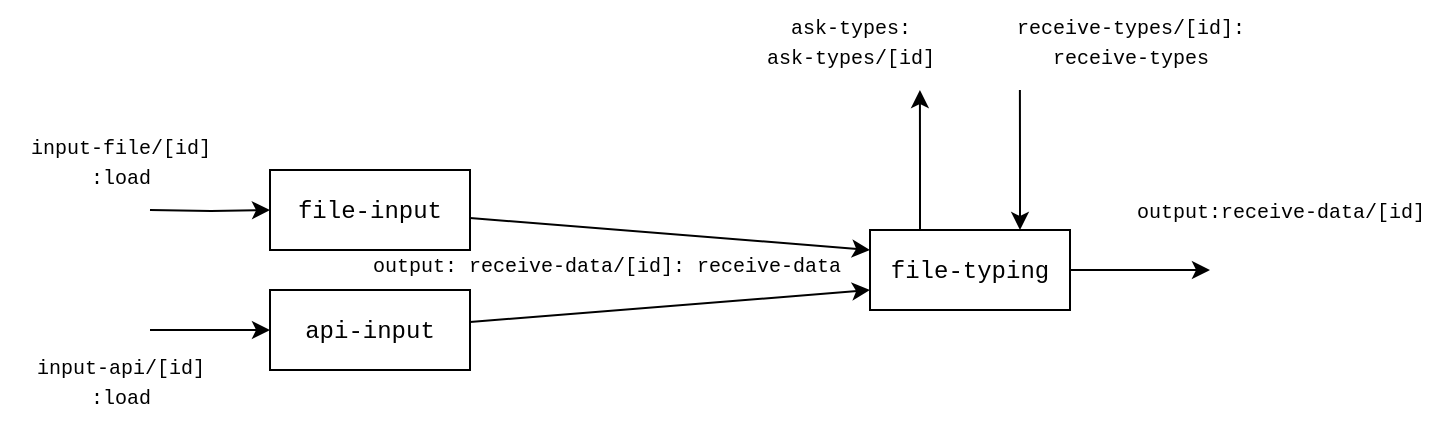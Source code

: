 <mxfile version="21.2.1" type="google">
  <diagram name="Página-1" id="zgyrW9RWvXufpdP6eIgH">
    <mxGraphModel grid="1" page="1" gridSize="10" guides="1" tooltips="1" connect="1" arrows="1" fold="1" pageScale="1" pageWidth="750" pageHeight="850" math="0" shadow="0">
      <root>
        <mxCell id="0" />
        <mxCell id="1" parent="0" />
        <mxCell id="3JhdBazJ__C7a47pZKHN-4" style="edgeStyle=orthogonalEdgeStyle;rounded=0;orthogonalLoop=1;jettySize=auto;html=1;entryX=0;entryY=0.5;entryDx=0;entryDy=0;" edge="1" parent="1" target="3JhdBazJ__C7a47pZKHN-1">
          <mxGeometry relative="1" as="geometry">
            <mxPoint x="80" y="180" as="targetPoint" />
            <mxPoint x="80" y="180" as="sourcePoint" />
          </mxGeometry>
        </mxCell>
        <mxCell id="3JhdBazJ__C7a47pZKHN-6" style="rounded=0;orthogonalLoop=1;jettySize=auto;html=1;entryX=0;entryY=0.25;entryDx=0;entryDy=0;" edge="1" parent="1" source="3JhdBazJ__C7a47pZKHN-1" target="3JhdBazJ__C7a47pZKHN-3">
          <mxGeometry relative="1" as="geometry" />
        </mxCell>
        <mxCell id="3JhdBazJ__C7a47pZKHN-1" value="&lt;div&gt;&lt;font face=&quot;Courier New&quot;&gt;file-input&lt;/font&gt;&lt;/div&gt;" style="rounded=0;whiteSpace=wrap;html=1;" vertex="1" parent="1">
          <mxGeometry x="140" y="160" width="100" height="40" as="geometry" />
        </mxCell>
        <mxCell id="3JhdBazJ__C7a47pZKHN-7" style="rounded=0;orthogonalLoop=1;jettySize=auto;html=1;entryX=0;entryY=0.75;entryDx=0;entryDy=0;" edge="1" parent="1" source="3JhdBazJ__C7a47pZKHN-2" target="3JhdBazJ__C7a47pZKHN-3">
          <mxGeometry relative="1" as="geometry" />
        </mxCell>
        <mxCell id="3JhdBazJ__C7a47pZKHN-2" value="&lt;font face=&quot;Courier New&quot;&gt;api-input&lt;/font&gt;" style="rounded=0;whiteSpace=wrap;html=1;" vertex="1" parent="1">
          <mxGeometry x="140" y="220" width="100" height="40" as="geometry" />
        </mxCell>
        <mxCell id="3JhdBazJ__C7a47pZKHN-8" style="edgeStyle=orthogonalEdgeStyle;rounded=0;orthogonalLoop=1;jettySize=auto;html=1;exitX=0.25;exitY=0;exitDx=0;exitDy=0;" edge="1" parent="1" source="3JhdBazJ__C7a47pZKHN-3">
          <mxGeometry relative="1" as="geometry">
            <mxPoint x="464.952" y="120" as="targetPoint" />
          </mxGeometry>
        </mxCell>
        <mxCell id="3JhdBazJ__C7a47pZKHN-9" style="edgeStyle=orthogonalEdgeStyle;rounded=0;orthogonalLoop=1;jettySize=auto;html=1;exitX=0.75;exitY=0;exitDx=0;exitDy=0;startArrow=classic;startFill=1;endArrow=none;endFill=0;" edge="1" parent="1" source="3JhdBazJ__C7a47pZKHN-3">
          <mxGeometry relative="1" as="geometry">
            <mxPoint x="514.952" y="120" as="targetPoint" />
          </mxGeometry>
        </mxCell>
        <mxCell id="3JhdBazJ__C7a47pZKHN-11" style="edgeStyle=orthogonalEdgeStyle;rounded=0;orthogonalLoop=1;jettySize=auto;html=1;" edge="1" parent="1" source="3JhdBazJ__C7a47pZKHN-3">
          <mxGeometry relative="1" as="geometry">
            <mxPoint x="610" y="210" as="targetPoint" />
          </mxGeometry>
        </mxCell>
        <mxCell id="3JhdBazJ__C7a47pZKHN-3" value="&lt;div&gt;&lt;font face=&quot;Courier New&quot;&gt;file-typing&lt;/font&gt;&lt;/div&gt;" style="rounded=0;whiteSpace=wrap;html=1;" vertex="1" parent="1">
          <mxGeometry x="440" y="190" width="100" height="40" as="geometry" />
        </mxCell>
        <mxCell id="3JhdBazJ__C7a47pZKHN-5" style="edgeStyle=orthogonalEdgeStyle;rounded=0;orthogonalLoop=1;jettySize=auto;html=1;entryX=0;entryY=0.5;entryDx=0;entryDy=0;" edge="1" parent="1">
          <mxGeometry relative="1" as="geometry">
            <mxPoint x="140" y="240" as="targetPoint" />
            <mxPoint x="80" y="240" as="sourcePoint" />
          </mxGeometry>
        </mxCell>
        <mxCell id="3JhdBazJ__C7a47pZKHN-12" value="&lt;div&gt;&lt;font style=&quot;font-size: 10px;&quot; face=&quot;Courier New&quot;&gt;input-file/[id]&lt;/font&gt;&lt;/div&gt;&lt;div&gt;&lt;font style=&quot;font-size: 10px;&quot; face=&quot;Courier New&quot;&gt;:load&lt;/font&gt;&lt;/div&gt;" style="text;html=1;align=center;verticalAlign=middle;resizable=0;points=[];autosize=1;strokeColor=none;fillColor=none;" vertex="1" parent="1">
          <mxGeometry x="5" y="135" width="120" height="40" as="geometry" />
        </mxCell>
        <mxCell id="3JhdBazJ__C7a47pZKHN-13" value="&lt;div&gt;&lt;font style=&quot;font-size: 10px;&quot; face=&quot;Courier New&quot;&gt;input-api/[id]&lt;/font&gt;&lt;/div&gt;&lt;div&gt;&lt;font style=&quot;font-size: 10px;&quot; face=&quot;Courier New&quot;&gt;:load&lt;/font&gt;&lt;/div&gt;" style="text;html=1;align=center;verticalAlign=middle;resizable=0;points=[];autosize=1;strokeColor=none;fillColor=none;" vertex="1" parent="1">
          <mxGeometry x="10" y="245" width="110" height="40" as="geometry" />
        </mxCell>
        <mxCell id="3JhdBazJ__C7a47pZKHN-14" value="&lt;div&gt;&lt;font style=&quot;font-size: 10px;&quot; face=&quot;Courier New&quot;&gt;output: receive-data/[id]: receive-data&lt;br&gt;&lt;/font&gt;&lt;/div&gt;" style="text;html=1;align=center;verticalAlign=middle;resizable=0;points=[];autosize=1;strokeColor=none;fillColor=none;" vertex="1" parent="1">
          <mxGeometry x="178" y="192" width="260" height="30" as="geometry" />
        </mxCell>
        <mxCell id="3JhdBazJ__C7a47pZKHN-16" value="&lt;div&gt;&lt;font style=&quot;font-size: 10px;&quot; face=&quot;Courier New&quot;&gt;ask-types:&lt;/font&gt;&lt;/div&gt;&lt;div&gt;&lt;font style=&quot;font-size: 10px;&quot; face=&quot;Courier New&quot;&gt;ask-types/[id]&lt;br&gt;&lt;/font&gt;&lt;/div&gt;" style="text;html=1;align=center;verticalAlign=middle;resizable=0;points=[];autosize=1;strokeColor=none;fillColor=none;" vertex="1" parent="1">
          <mxGeometry x="375" y="75" width="110" height="40" as="geometry" />
        </mxCell>
        <mxCell id="3JhdBazJ__C7a47pZKHN-17" value="&lt;div&gt;&lt;font style=&quot;font-size: 10px;&quot; face=&quot;Courier New&quot;&gt;receive-types/[id]:&lt;/font&gt;&lt;/div&gt;&lt;div&gt;&lt;font style=&quot;font-size: 10px;&quot; face=&quot;Courier New&quot;&gt;receive-types&lt;br&gt;&lt;/font&gt;&lt;/div&gt;" style="text;html=1;align=center;verticalAlign=middle;resizable=0;points=[];autosize=1;strokeColor=none;fillColor=none;" vertex="1" parent="1">
          <mxGeometry x="500" y="75" width="140" height="40" as="geometry" />
        </mxCell>
        <mxCell id="3JhdBazJ__C7a47pZKHN-18" value="&lt;div&gt;&lt;font style=&quot;font-size: 10px;&quot; face=&quot;Courier New&quot;&gt;output:receive-data/[id]&lt;br&gt;&lt;/font&gt;&lt;/div&gt;" style="text;html=1;align=center;verticalAlign=middle;resizable=0;points=[];autosize=1;strokeColor=none;fillColor=none;" vertex="1" parent="1">
          <mxGeometry x="560" y="165" width="170" height="30" as="geometry" />
        </mxCell>
      </root>
    </mxGraphModel>
  </diagram>
</mxfile>

